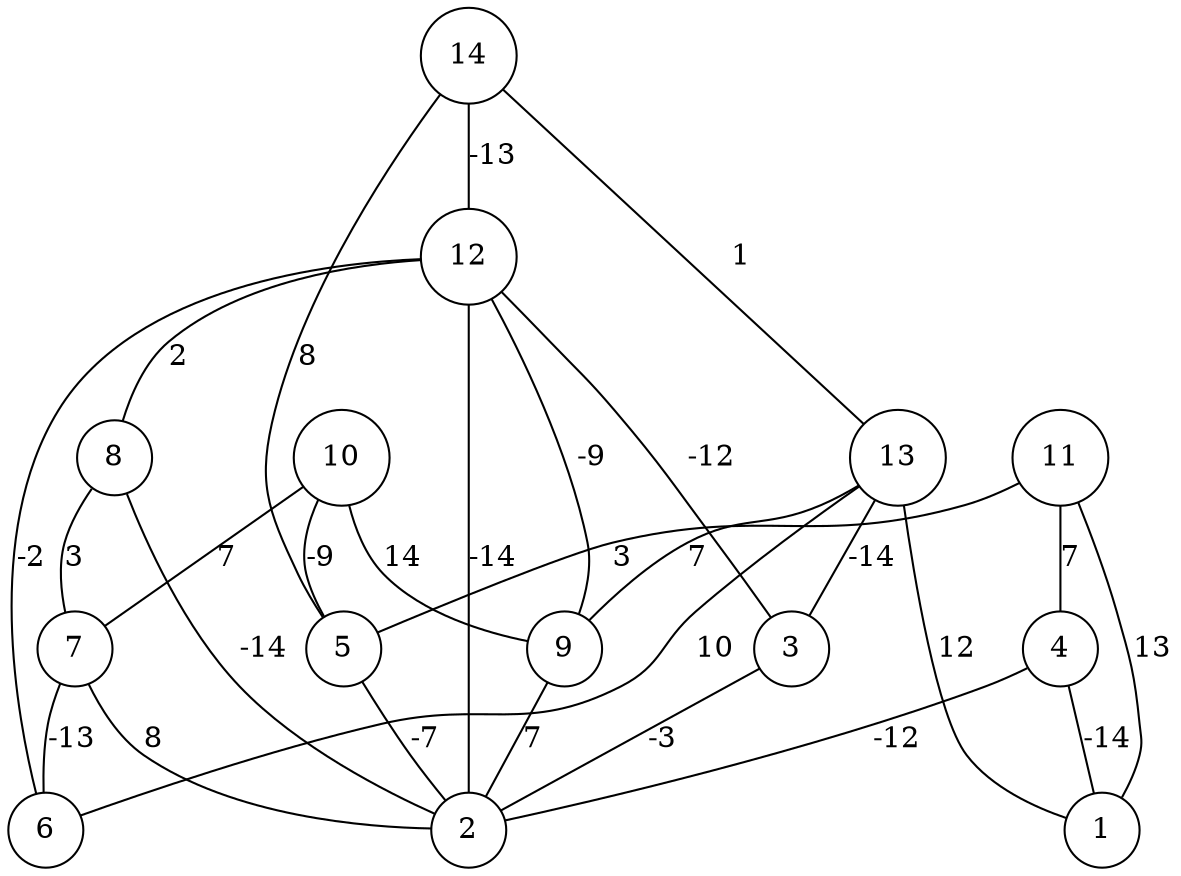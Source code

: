 graph { 
	 fontname="Helvetica,Arial,sans-serif" 
	 node [shape = circle]; 
	 14 -- 5 [label = "8"];
	 14 -- 12 [label = "-13"];
	 14 -- 13 [label = "1"];
	 13 -- 1 [label = "12"];
	 13 -- 3 [label = "-14"];
	 13 -- 6 [label = "10"];
	 13 -- 9 [label = "7"];
	 12 -- 2 [label = "-14"];
	 12 -- 3 [label = "-12"];
	 12 -- 6 [label = "-2"];
	 12 -- 8 [label = "2"];
	 12 -- 9 [label = "-9"];
	 11 -- 1 [label = "13"];
	 11 -- 4 [label = "7"];
	 11 -- 5 [label = "3"];
	 10 -- 5 [label = "-9"];
	 10 -- 7 [label = "7"];
	 10 -- 9 [label = "14"];
	 9 -- 2 [label = "7"];
	 8 -- 2 [label = "-14"];
	 8 -- 7 [label = "3"];
	 7 -- 2 [label = "8"];
	 7 -- 6 [label = "-13"];
	 5 -- 2 [label = "-7"];
	 4 -- 1 [label = "-14"];
	 4 -- 2 [label = "-12"];
	 3 -- 2 [label = "-3"];
	 1;
	 2;
	 3;
	 4;
	 5;
	 6;
	 7;
	 8;
	 9;
	 10;
	 11;
	 12;
	 13;
	 14;
}
